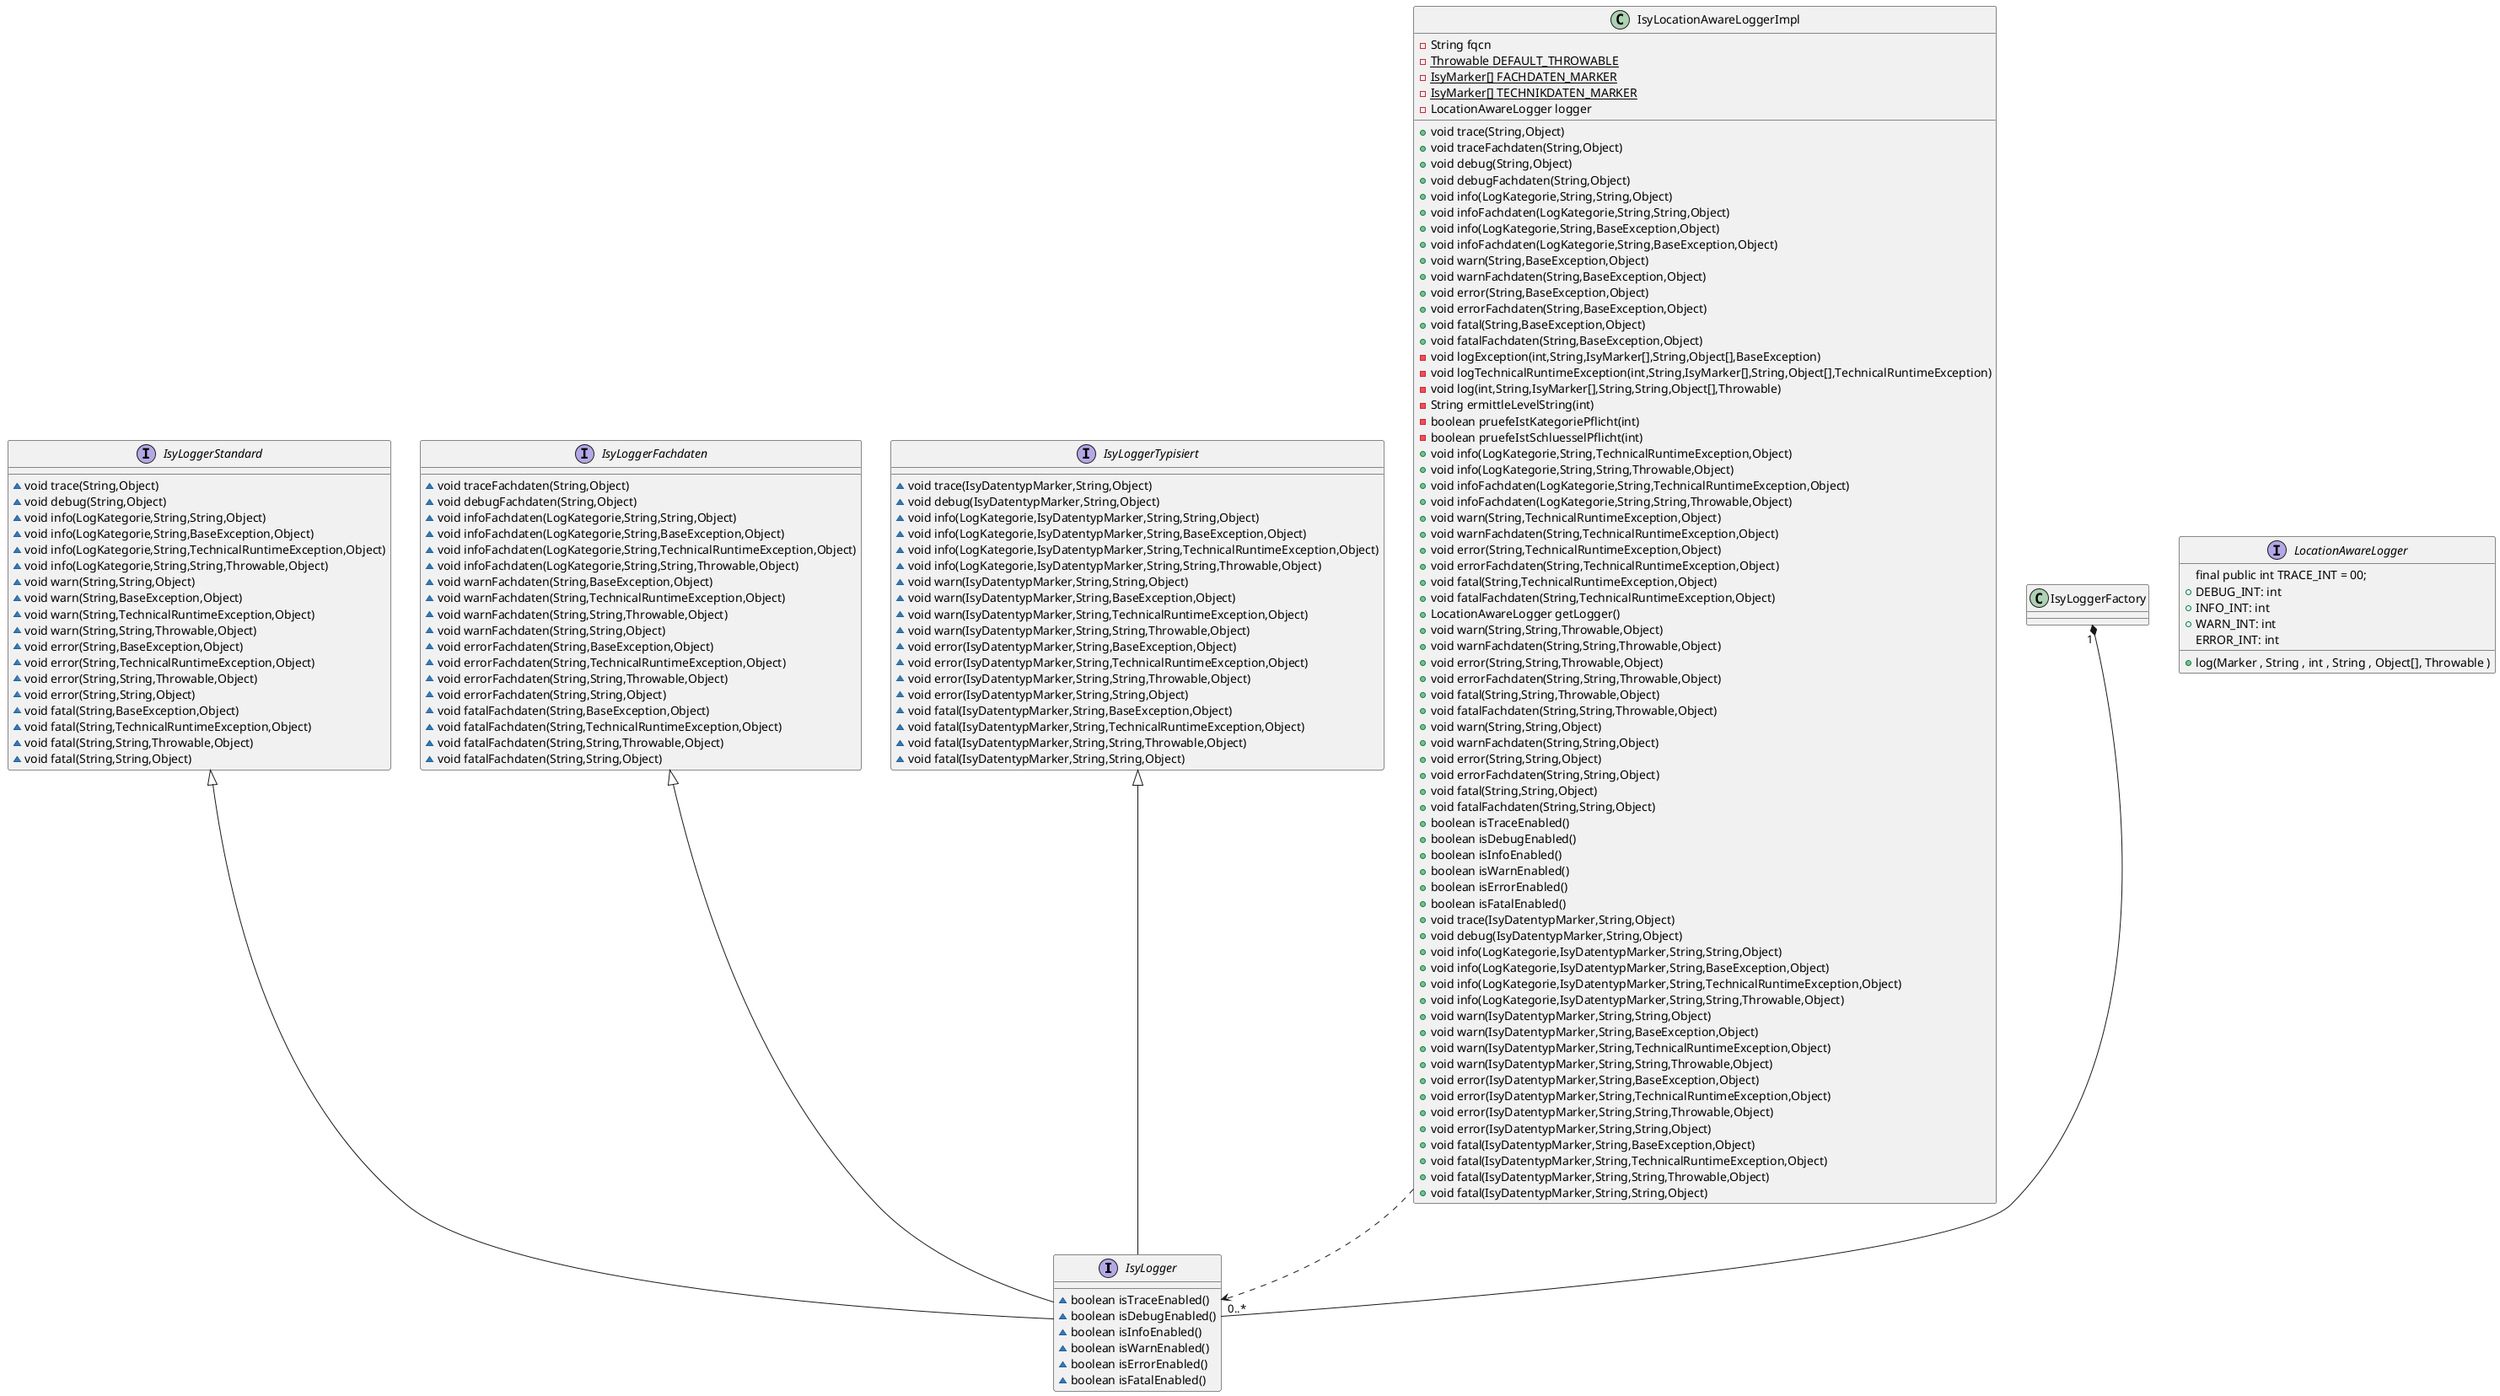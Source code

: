 @startuml
interface IsyLogger {
~ boolean isTraceEnabled()
~ boolean isDebugEnabled()
~ boolean isInfoEnabled()
~ boolean isWarnEnabled()
~ boolean isErrorEnabled()
~ boolean isFatalEnabled()
}
interface IsyLoggerStandard {
~ void trace(String,Object)
~ void debug(String,Object)
~ void info(LogKategorie,String,String,Object)
~ void info(LogKategorie,String,BaseException,Object)
~ void info(LogKategorie,String,TechnicalRuntimeException,Object)
~ void info(LogKategorie,String,String,Throwable,Object)
~ void warn(String,String,Object)
~ void warn(String,BaseException,Object)
~ void warn(String,TechnicalRuntimeException,Object)
~ void warn(String,String,Throwable,Object)
~ void error(String,BaseException,Object)
~ void error(String,TechnicalRuntimeException,Object)
~ void error(String,String,Throwable,Object)
~ void error(String,String,Object)
~ void fatal(String,BaseException,Object)
~ void fatal(String,TechnicalRuntimeException,Object)
~ void fatal(String,String,Throwable,Object)
~ void fatal(String,String,Object)
}
interface IsyLoggerFachdaten {
~ void traceFachdaten(String,Object)
~ void debugFachdaten(String,Object)
~ void infoFachdaten(LogKategorie,String,String,Object)
~ void infoFachdaten(LogKategorie,String,BaseException,Object)
~ void infoFachdaten(LogKategorie,String,TechnicalRuntimeException,Object)
~ void infoFachdaten(LogKategorie,String,String,Throwable,Object)
~ void warnFachdaten(String,BaseException,Object)
~ void warnFachdaten(String,TechnicalRuntimeException,Object)
~ void warnFachdaten(String,String,Throwable,Object)
~ void warnFachdaten(String,String,Object)
~ void errorFachdaten(String,BaseException,Object)
~ void errorFachdaten(String,TechnicalRuntimeException,Object)
~ void errorFachdaten(String,String,Throwable,Object)
~ void errorFachdaten(String,String,Object)
~ void fatalFachdaten(String,BaseException,Object)
~ void fatalFachdaten(String,TechnicalRuntimeException,Object)
~ void fatalFachdaten(String,String,Throwable,Object)
~ void fatalFachdaten(String,String,Object)
}
interface IsyLoggerTypisiert {
~ void trace(IsyDatentypMarker,String,Object)
~ void debug(IsyDatentypMarker,String,Object)
~ void info(LogKategorie,IsyDatentypMarker,String,String,Object)
~ void info(LogKategorie,IsyDatentypMarker,String,BaseException,Object)
~ void info(LogKategorie,IsyDatentypMarker,String,TechnicalRuntimeException,Object)
~ void info(LogKategorie,IsyDatentypMarker,String,String,Throwable,Object)
~ void warn(IsyDatentypMarker,String,String,Object)
~ void warn(IsyDatentypMarker,String,BaseException,Object)
~ void warn(IsyDatentypMarker,String,TechnicalRuntimeException,Object)
~ void warn(IsyDatentypMarker,String,String,Throwable,Object)
~ void error(IsyDatentypMarker,String,BaseException,Object)
~ void error(IsyDatentypMarker,String,TechnicalRuntimeException,Object)
~ void error(IsyDatentypMarker,String,String,Throwable,Object)
~ void error(IsyDatentypMarker,String,String,Object)
~ void fatal(IsyDatentypMarker,String,BaseException,Object)
~ void fatal(IsyDatentypMarker,String,TechnicalRuntimeException,Object)
~ void fatal(IsyDatentypMarker,String,String,Throwable,Object)
~ void fatal(IsyDatentypMarker,String,String,Object)
}
class IsyLocationAwareLoggerImpl {
- String fqcn
- {static} Throwable DEFAULT_THROWABLE
- {static} IsyMarker[] FACHDATEN_MARKER
- {static} IsyMarker[] TECHNIKDATEN_MARKER
- LocationAwareLogger logger
+ void trace(String,Object)
+ void traceFachdaten(String,Object)
+ void debug(String,Object)
+ void debugFachdaten(String,Object)
+ void info(LogKategorie,String,String,Object)
+ void infoFachdaten(LogKategorie,String,String,Object)
+ void info(LogKategorie,String,BaseException,Object)
+ void infoFachdaten(LogKategorie,String,BaseException,Object)
+ void warn(String,BaseException,Object)
+ void warnFachdaten(String,BaseException,Object)
+ void error(String,BaseException,Object)
+ void errorFachdaten(String,BaseException,Object)
+ void fatal(String,BaseException,Object)
+ void fatalFachdaten(String,BaseException,Object)
- void logException(int,String,IsyMarker[],String,Object[],BaseException)
- void logTechnicalRuntimeException(int,String,IsyMarker[],String,Object[],TechnicalRuntimeException)
- void log(int,String,IsyMarker[],String,String,Object[],Throwable)
- String ermittleLevelString(int)
- boolean pruefeIstKategoriePflicht(int)
- boolean pruefeIstSchluesselPflicht(int)
+ void info(LogKategorie,String,TechnicalRuntimeException,Object)
+ void info(LogKategorie,String,String,Throwable,Object)
+ void infoFachdaten(LogKategorie,String,TechnicalRuntimeException,Object)
+ void infoFachdaten(LogKategorie,String,String,Throwable,Object)
+ void warn(String,TechnicalRuntimeException,Object)
+ void warnFachdaten(String,TechnicalRuntimeException,Object)
+ void error(String,TechnicalRuntimeException,Object)
+ void errorFachdaten(String,TechnicalRuntimeException,Object)
+ void fatal(String,TechnicalRuntimeException,Object)
+ void fatalFachdaten(String,TechnicalRuntimeException,Object)
+ LocationAwareLogger getLogger()
+ void warn(String,String,Throwable,Object)
+ void warnFachdaten(String,String,Throwable,Object)
+ void error(String,String,Throwable,Object)
+ void errorFachdaten(String,String,Throwable,Object)
+ void fatal(String,String,Throwable,Object)
+ void fatalFachdaten(String,String,Throwable,Object)
+ void warn(String,String,Object)
+ void warnFachdaten(String,String,Object)
+ void error(String,String,Object)
+ void errorFachdaten(String,String,Object)
+ void fatal(String,String,Object)
+ void fatalFachdaten(String,String,Object)
+ boolean isTraceEnabled()
+ boolean isDebugEnabled()
+ boolean isInfoEnabled()
+ boolean isWarnEnabled()
+ boolean isErrorEnabled()
+ boolean isFatalEnabled()
+ void trace(IsyDatentypMarker,String,Object)
+ void debug(IsyDatentypMarker,String,Object)
+ void info(LogKategorie,IsyDatentypMarker,String,String,Object)
+ void info(LogKategorie,IsyDatentypMarker,String,BaseException,Object)
+ void info(LogKategorie,IsyDatentypMarker,String,TechnicalRuntimeException,Object)
+ void info(LogKategorie,IsyDatentypMarker,String,String,Throwable,Object)
+ void warn(IsyDatentypMarker,String,String,Object)
+ void warn(IsyDatentypMarker,String,BaseException,Object)
+ void warn(IsyDatentypMarker,String,TechnicalRuntimeException,Object)
+ void warn(IsyDatentypMarker,String,String,Throwable,Object)
+ void error(IsyDatentypMarker,String,BaseException,Object)
+ void error(IsyDatentypMarker,String,TechnicalRuntimeException,Object)
+ void error(IsyDatentypMarker,String,String,Throwable,Object)
+ void error(IsyDatentypMarker,String,String,Object)
+ void fatal(IsyDatentypMarker,String,BaseException,Object)
+ void fatal(IsyDatentypMarker,String,TechnicalRuntimeException,Object)
+ void fatal(IsyDatentypMarker,String,String,Throwable,Object)
+ void fatal(IsyDatentypMarker,String,String,Object)
}

interface LocationAwareLogger{
  final public int TRACE_INT = 00;
 +     DEBUG_INT: int
 +      INFO_INT: int
 +       WARN_INT: int
       ERROR_INT: int
 + log(Marker , String , int , String , Object[], Throwable )
}


IsyLoggerFactory"1" *-- "0..*" IsyLogger
IsyLoggerStandard <|--  IsyLogger
IsyLoggerFachdaten <|-- IsyLogger
IsyLoggerTypisiert <|-- IsyLogger
 IsyLocationAwareLoggerImpl ..> IsyLogger


@enduml